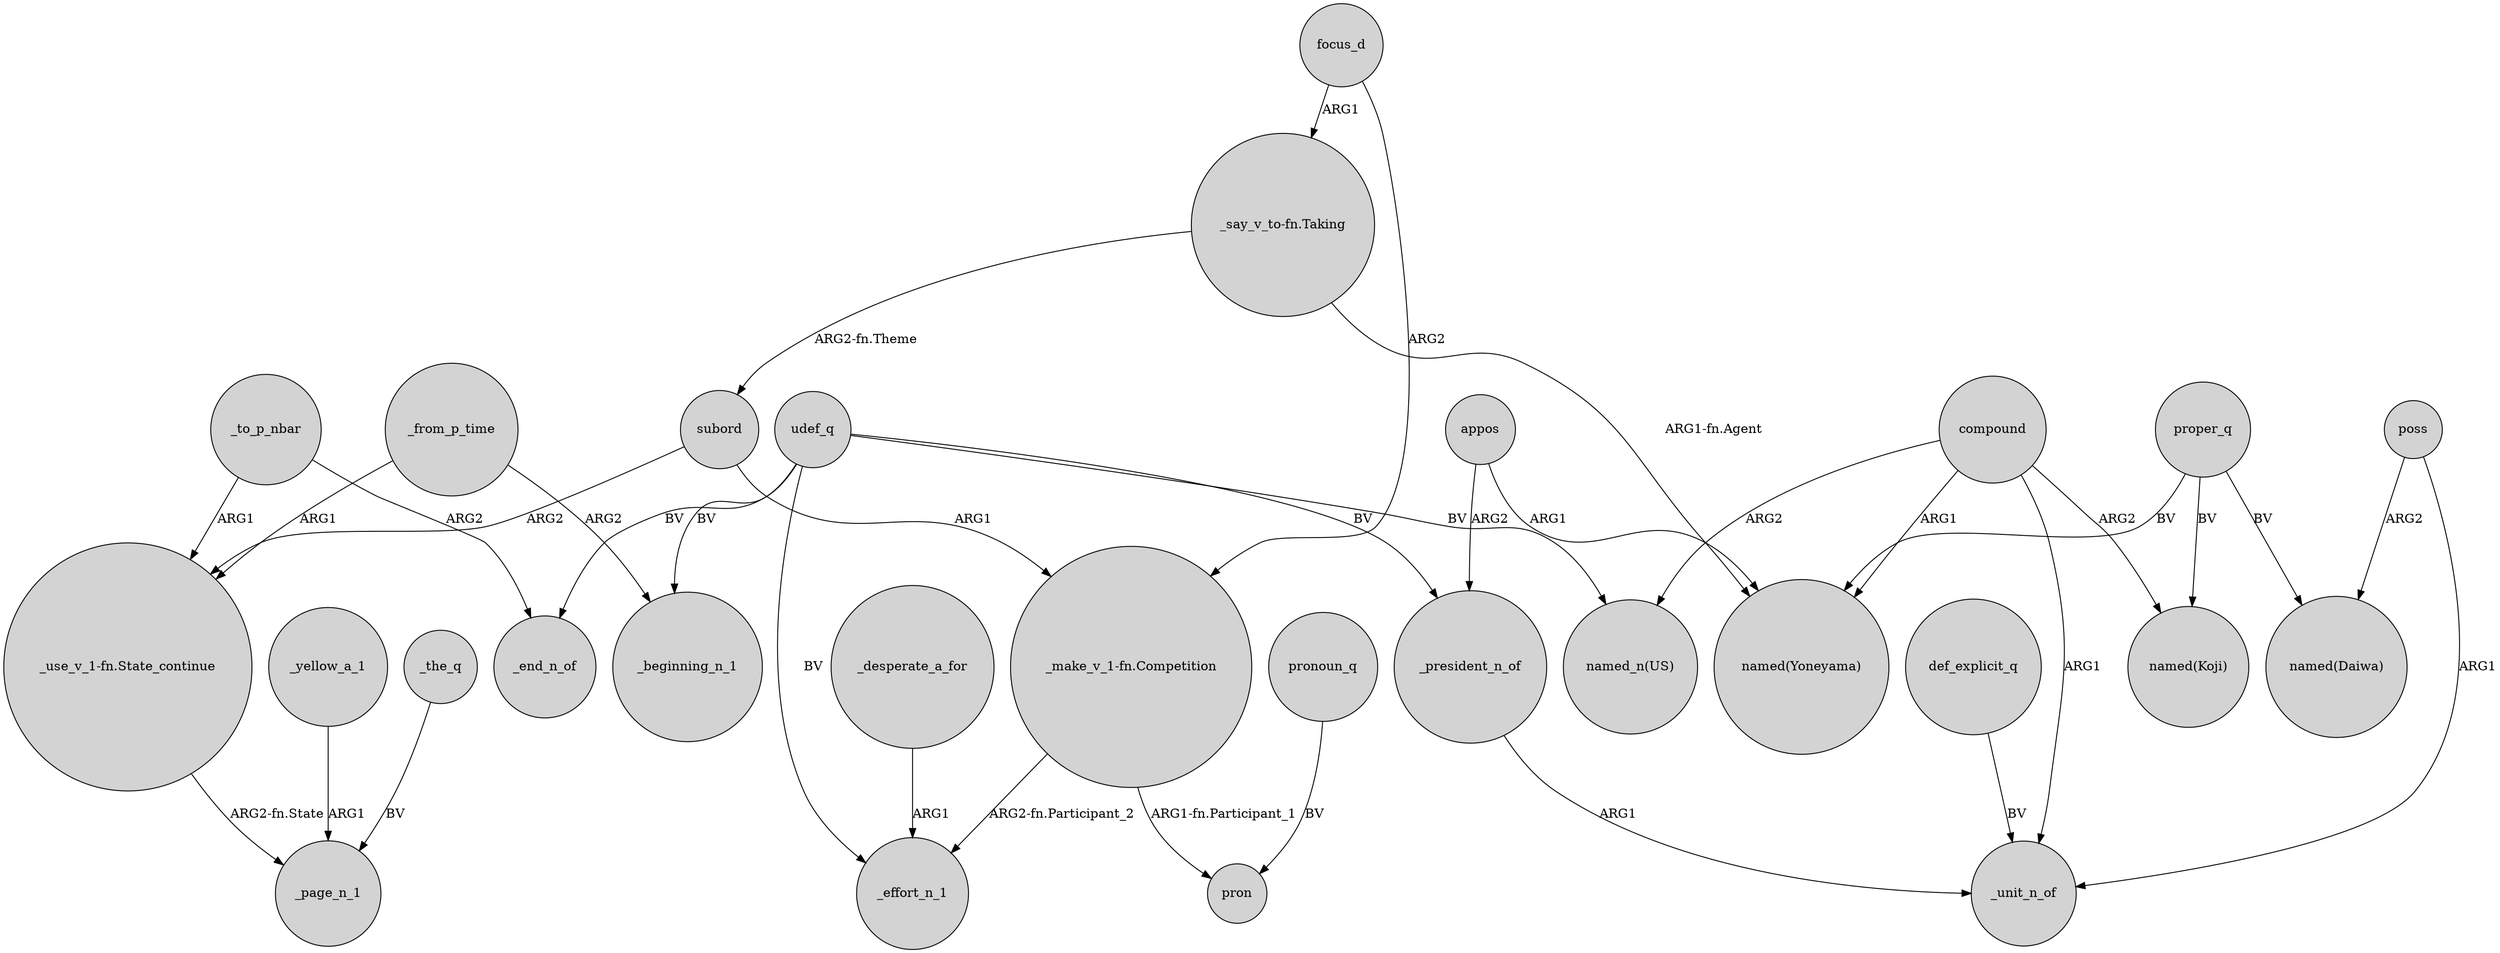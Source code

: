digraph {
	node [shape=circle style=filled]
	subord -> "_use_v_1-fn.State_continue" [label=ARG2]
	udef_q -> _effort_n_1 [label=BV]
	appos -> _president_n_of [label=ARG2]
	"_say_v_to-fn.Taking" -> "named(Yoneyama)" [label="ARG1-fn.Agent"]
	focus_d -> "_say_v_to-fn.Taking" [label=ARG1]
	_president_n_of -> _unit_n_of [label=ARG1]
	"_say_v_to-fn.Taking" -> subord [label="ARG2-fn.Theme"]
	_to_p_nbar -> _end_n_of [label=ARG2]
	udef_q -> _end_n_of [label=BV]
	poss -> "named(Daiwa)" [label=ARG2]
	compound -> "named(Koji)" [label=ARG2]
	_from_p_time -> _beginning_n_1 [label=ARG2]
	pronoun_q -> pron [label=BV]
	_desperate_a_for -> _effort_n_1 [label=ARG1]
	def_explicit_q -> _unit_n_of [label=BV]
	_yellow_a_1 -> _page_n_1 [label=ARG1]
	compound -> "named(Yoneyama)" [label=ARG1]
	"_make_v_1-fn.Competition" -> pron [label="ARG1-fn.Participant_1"]
	proper_q -> "named(Koji)" [label=BV]
	"_use_v_1-fn.State_continue" -> _page_n_1 [label="ARG2-fn.State"]
	focus_d -> "_make_v_1-fn.Competition" [label=ARG2]
	udef_q -> _beginning_n_1 [label=BV]
	_the_q -> _page_n_1 [label=BV]
	_to_p_nbar -> "_use_v_1-fn.State_continue" [label=ARG1]
	"_make_v_1-fn.Competition" -> _effort_n_1 [label="ARG2-fn.Participant_2"]
	appos -> "named(Yoneyama)" [label=ARG1]
	_from_p_time -> "_use_v_1-fn.State_continue" [label=ARG1]
	subord -> "_make_v_1-fn.Competition" [label=ARG1]
	proper_q -> "named(Daiwa)" [label=BV]
	poss -> _unit_n_of [label=ARG1]
	compound -> _unit_n_of [label=ARG1]
	udef_q -> _president_n_of [label=BV]
	compound -> "named_n(US)" [label=ARG2]
	udef_q -> "named_n(US)" [label=BV]
	proper_q -> "named(Yoneyama)" [label=BV]
}
